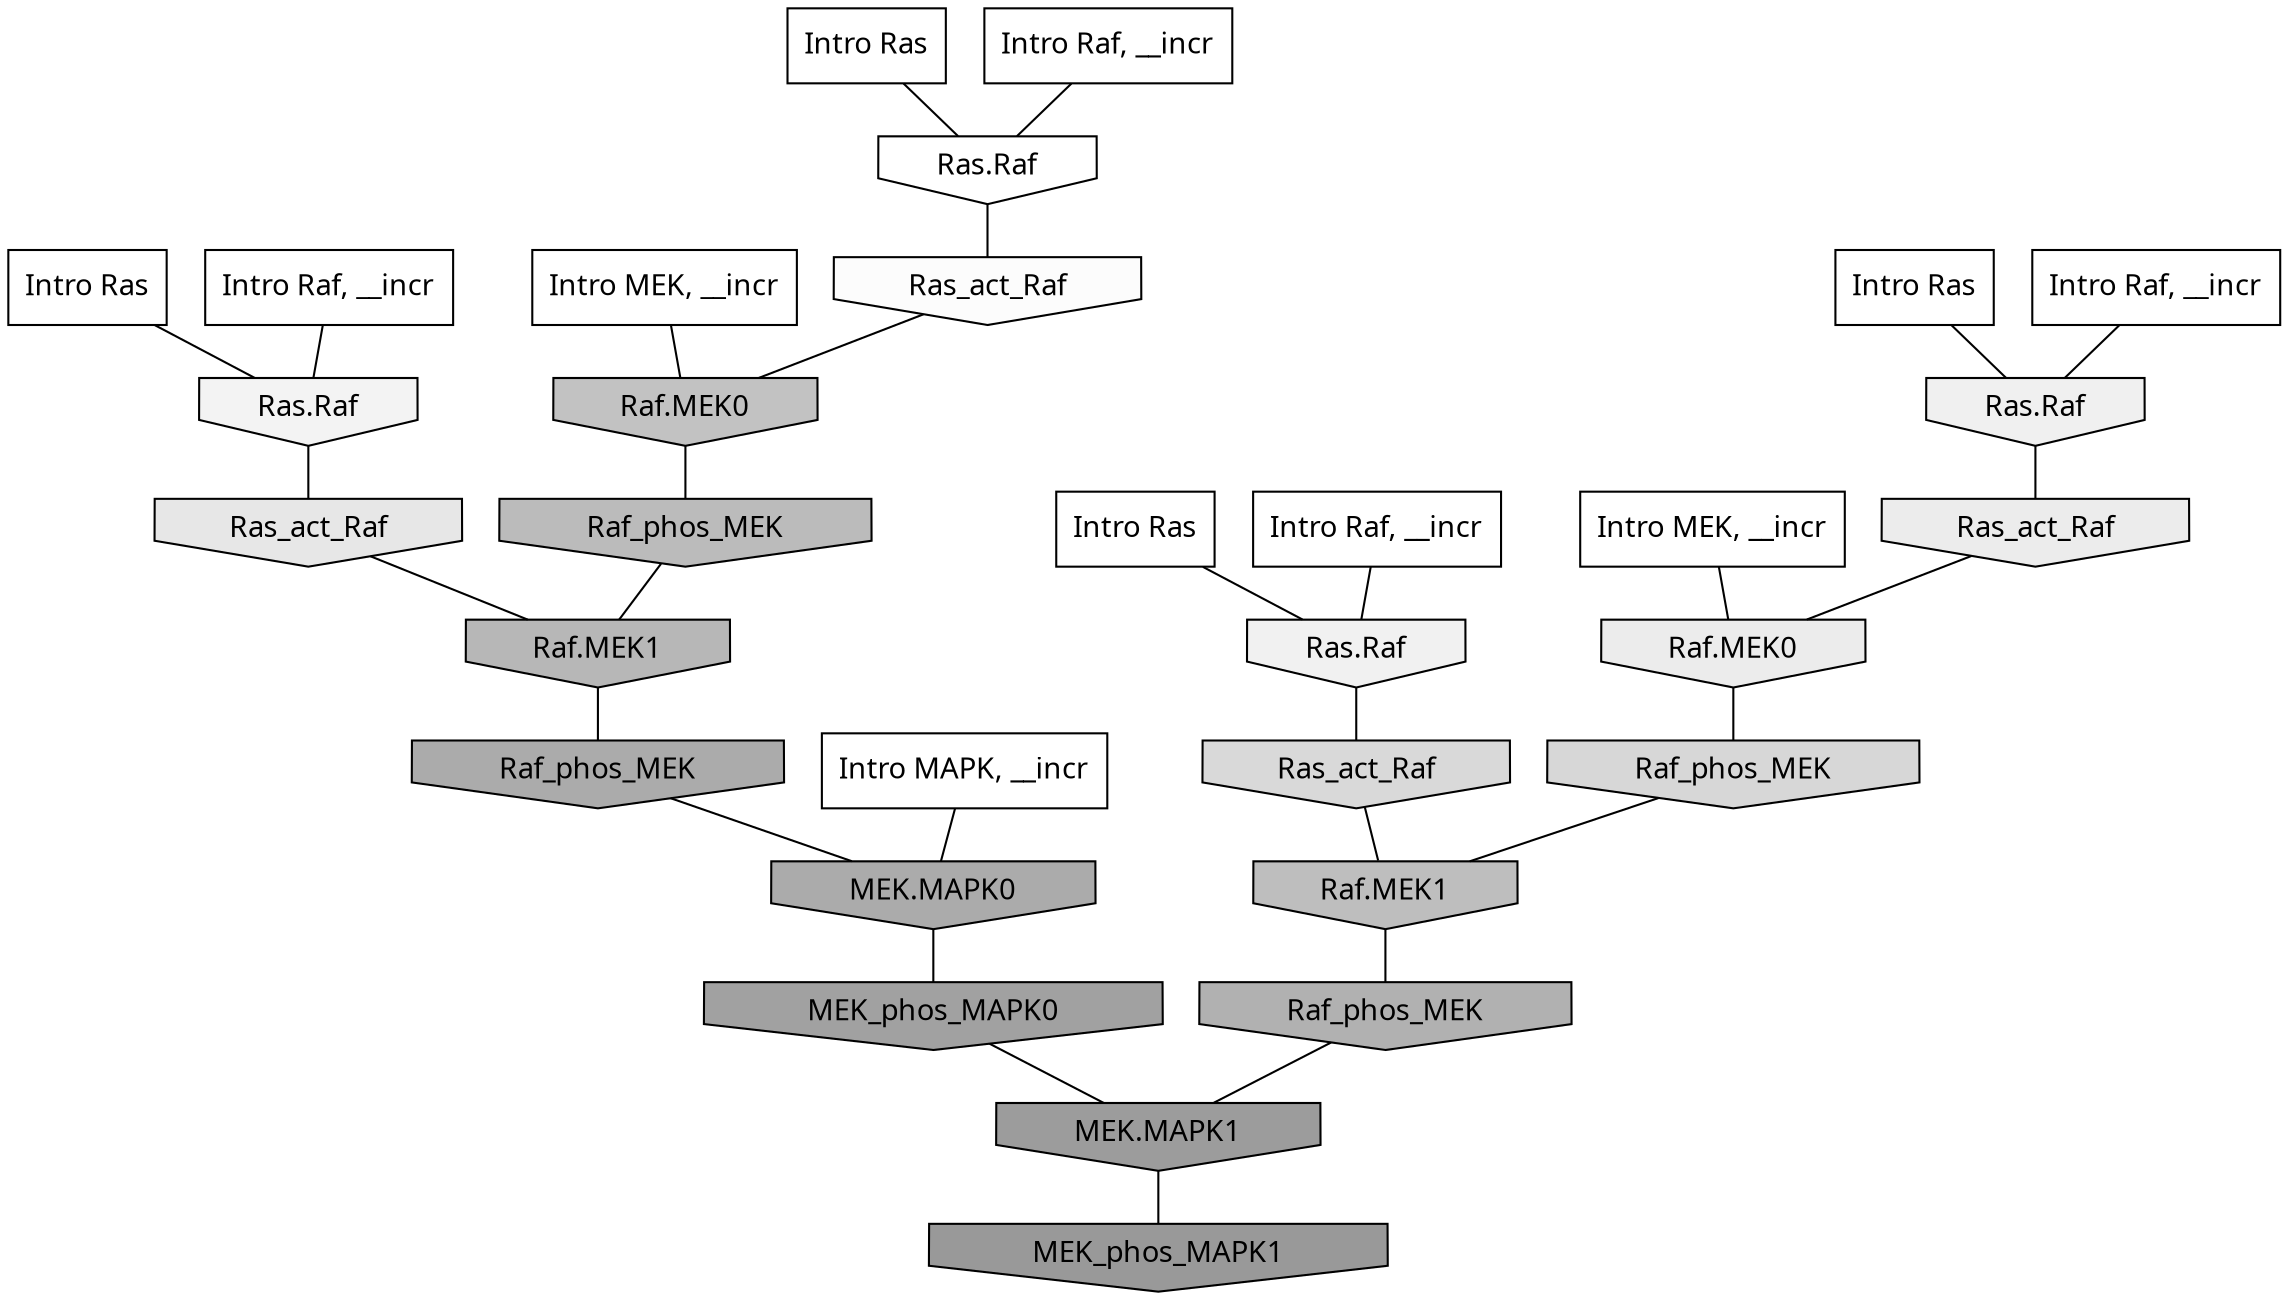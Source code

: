 digraph G{
  rankdir="TB";
  ranksep=0.30;
  node [fontname="CMU Serif"];
  edge [fontname="CMU Serif"];
  
  9 [label="Intro Ras", shape=rectangle, style=filled, fillcolor="0.000 0.000 1.000"]
  
  25 [label="Intro Ras", shape=rectangle, style=filled, fillcolor="0.000 0.000 1.000"]
  
  32 [label="Intro Ras", shape=rectangle, style=filled, fillcolor="0.000 0.000 1.000"]
  
  55 [label="Intro Ras", shape=rectangle, style=filled, fillcolor="0.000 0.000 1.000"]
  
  137 [label="Intro Raf, __incr", shape=rectangle, style=filled, fillcolor="0.000 0.000 1.000"]
  
  360 [label="Intro Raf, __incr", shape=rectangle, style=filled, fillcolor="0.000 0.000 1.000"]
  
  551 [label="Intro Raf, __incr", shape=rectangle, style=filled, fillcolor="0.000 0.000 1.000"]
  
  772 [label="Intro Raf, __incr", shape=rectangle, style=filled, fillcolor="0.000 0.000 1.000"]
  
  1243 [label="Intro MEK, __incr", shape=rectangle, style=filled, fillcolor="0.000 0.000 1.000"]
  
  1550 [label="Intro MEK, __incr", shape=rectangle, style=filled, fillcolor="0.000 0.000 1.000"]
  
  2525 [label="Intro MAPK, __incr", shape=rectangle, style=filled, fillcolor="0.000 0.000 1.000"]
  
  3285 [label="Ras.Raf", shape=invhouse, style=filled, fillcolor="0.000 0.000 1.000"]
  
  3396 [label="Ras_act_Raf", shape=invhouse, style=filled, fillcolor="0.000 0.000 0.987"]
  
  3668 [label="Ras.Raf", shape=invhouse, style=filled, fillcolor="0.000 0.000 0.951"]
  
  3745 [label="Ras.Raf", shape=invhouse, style=filled, fillcolor="0.000 0.000 0.945"]
  
  3807 [label="Ras.Raf", shape=invhouse, style=filled, fillcolor="0.000 0.000 0.939"]
  
  4072 [label="Ras_act_Raf", shape=invhouse, style=filled, fillcolor="0.000 0.000 0.923"]
  
  4075 [label="Raf.MEK0", shape=invhouse, style=filled, fillcolor="0.000 0.000 0.923"]
  
  4357 [label="Ras_act_Raf", shape=invhouse, style=filled, fillcolor="0.000 0.000 0.904"]
  
  5290 [label="Ras_act_Raf", shape=invhouse, style=filled, fillcolor="0.000 0.000 0.849"]
  
  5426 [label="Raf_phos_MEK", shape=invhouse, style=filled, fillcolor="0.000 0.000 0.843"]
  
  7428 [label="Raf.MEK0", shape=invhouse, style=filled, fillcolor="0.000 0.000 0.758"]
  
  7857 [label="Raf.MEK1", shape=invhouse, style=filled, fillcolor="0.000 0.000 0.745"]
  
  8348 [label="Raf_phos_MEK", shape=invhouse, style=filled, fillcolor="0.000 0.000 0.731"]
  
  8857 [label="Raf.MEK1", shape=invhouse, style=filled, fillcolor="0.000 0.000 0.716"]
  
  9884 [label="Raf_phos_MEK", shape=invhouse, style=filled, fillcolor="0.000 0.000 0.693"]
  
  11047 [label="Raf_phos_MEK", shape=invhouse, style=filled, fillcolor="0.000 0.000 0.669"]
  
  11050 [label="MEK.MAPK0", shape=invhouse, style=filled, fillcolor="0.000 0.000 0.669"]
  
  13405 [label="MEK_phos_MAPK0", shape=invhouse, style=filled, fillcolor="0.000 0.000 0.630"]
  
  14920 [label="MEK.MAPK1", shape=invhouse, style=filled, fillcolor="0.000 0.000 0.610"]
  
  15522 [label="MEK_phos_MAPK1", shape=invhouse, style=filled, fillcolor="0.000 0.000 0.600"]
  
  
  14920 -> 15522 [dir=none, color="0.000 0.000 0.000"] 
  13405 -> 14920 [dir=none, color="0.000 0.000 0.000"] 
  11050 -> 13405 [dir=none, color="0.000 0.000 0.000"] 
  11047 -> 11050 [dir=none, color="0.000 0.000 0.000"] 
  9884 -> 14920 [dir=none, color="0.000 0.000 0.000"] 
  8857 -> 11047 [dir=none, color="0.000 0.000 0.000"] 
  8348 -> 8857 [dir=none, color="0.000 0.000 0.000"] 
  7857 -> 9884 [dir=none, color="0.000 0.000 0.000"] 
  7428 -> 8348 [dir=none, color="0.000 0.000 0.000"] 
  5426 -> 7857 [dir=none, color="0.000 0.000 0.000"] 
  5290 -> 7857 [dir=none, color="0.000 0.000 0.000"] 
  4357 -> 8857 [dir=none, color="0.000 0.000 0.000"] 
  4075 -> 5426 [dir=none, color="0.000 0.000 0.000"] 
  4072 -> 4075 [dir=none, color="0.000 0.000 0.000"] 
  3807 -> 4072 [dir=none, color="0.000 0.000 0.000"] 
  3745 -> 5290 [dir=none, color="0.000 0.000 0.000"] 
  3668 -> 4357 [dir=none, color="0.000 0.000 0.000"] 
  3396 -> 7428 [dir=none, color="0.000 0.000 0.000"] 
  3285 -> 3396 [dir=none, color="0.000 0.000 0.000"] 
  2525 -> 11050 [dir=none, color="0.000 0.000 0.000"] 
  1550 -> 7428 [dir=none, color="0.000 0.000 0.000"] 
  1243 -> 4075 [dir=none, color="0.000 0.000 0.000"] 
  772 -> 3807 [dir=none, color="0.000 0.000 0.000"] 
  551 -> 3668 [dir=none, color="0.000 0.000 0.000"] 
  360 -> 3285 [dir=none, color="0.000 0.000 0.000"] 
  137 -> 3745 [dir=none, color="0.000 0.000 0.000"] 
  55 -> 3807 [dir=none, color="0.000 0.000 0.000"] 
  32 -> 3285 [dir=none, color="0.000 0.000 0.000"] 
  25 -> 3745 [dir=none, color="0.000 0.000 0.000"] 
  9 -> 3668 [dir=none, color="0.000 0.000 0.000"] 
  
  }
